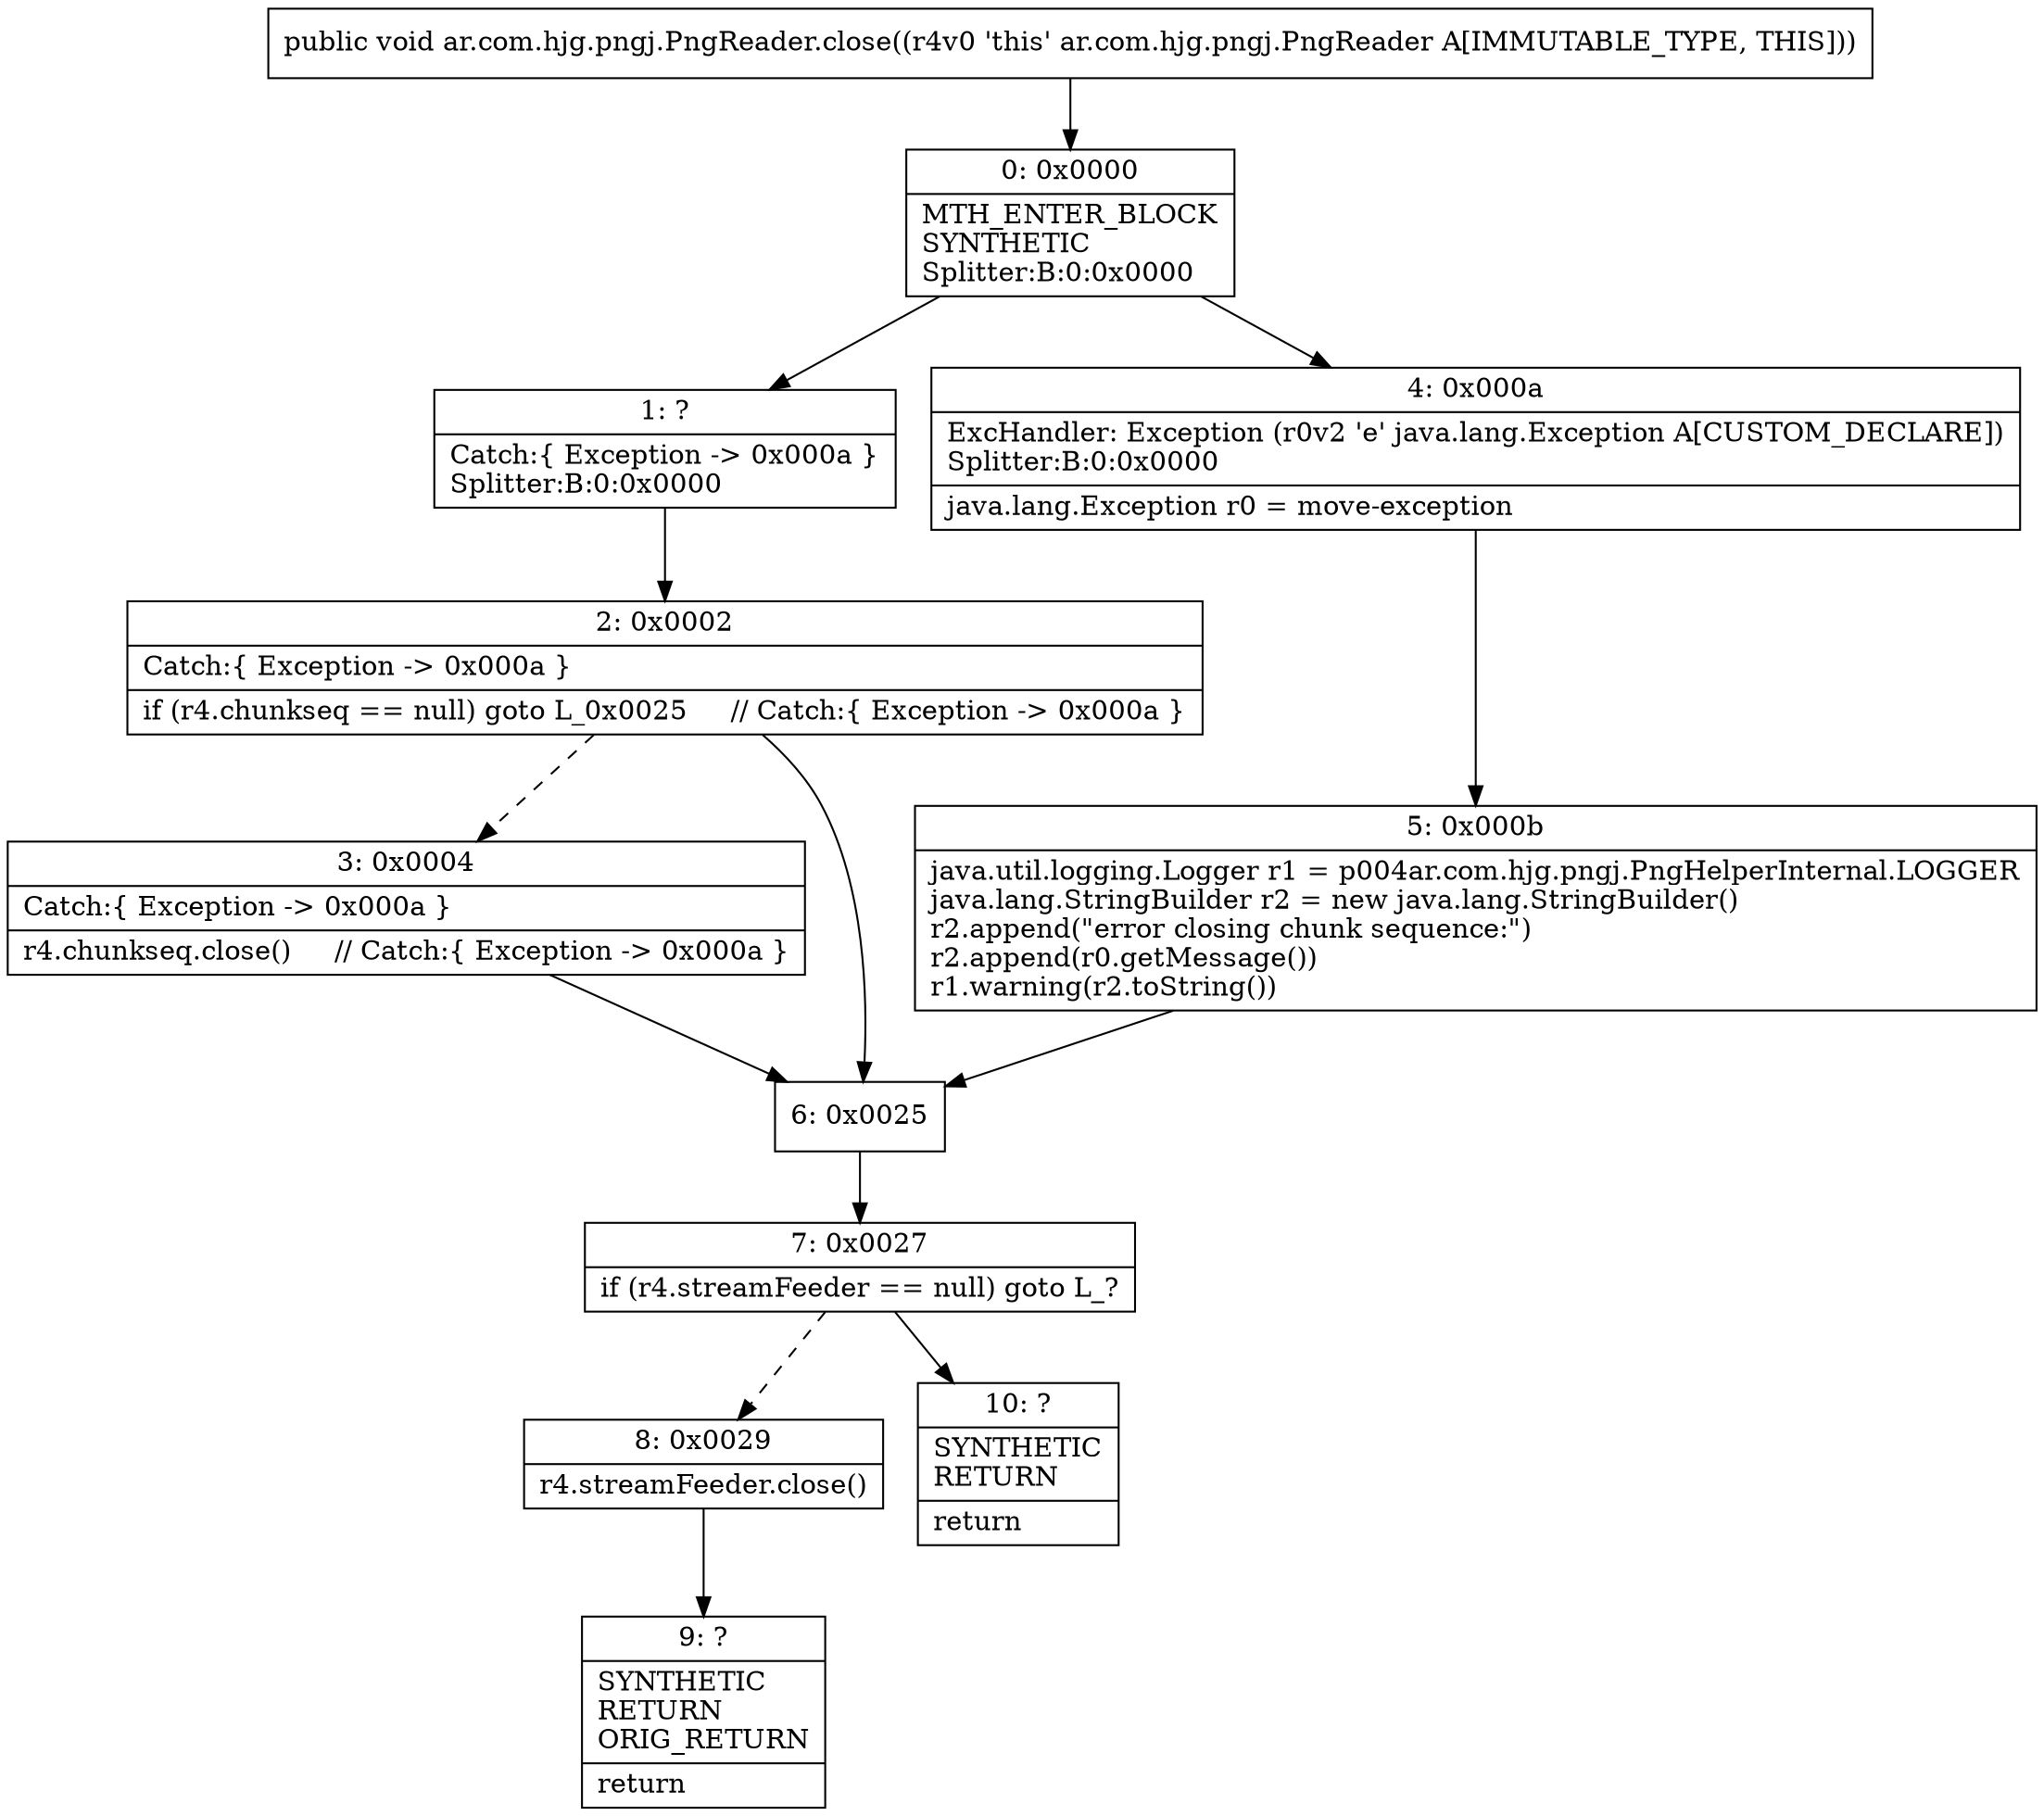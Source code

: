 digraph "CFG forar.com.hjg.pngj.PngReader.close()V" {
Node_0 [shape=record,label="{0\:\ 0x0000|MTH_ENTER_BLOCK\lSYNTHETIC\lSplitter:B:0:0x0000\l}"];
Node_1 [shape=record,label="{1\:\ ?|Catch:\{ Exception \-\> 0x000a \}\lSplitter:B:0:0x0000\l}"];
Node_2 [shape=record,label="{2\:\ 0x0002|Catch:\{ Exception \-\> 0x000a \}\l|if (r4.chunkseq == null) goto L_0x0025     \/\/ Catch:\{ Exception \-\> 0x000a \}\l}"];
Node_3 [shape=record,label="{3\:\ 0x0004|Catch:\{ Exception \-\> 0x000a \}\l|r4.chunkseq.close()     \/\/ Catch:\{ Exception \-\> 0x000a \}\l}"];
Node_4 [shape=record,label="{4\:\ 0x000a|ExcHandler: Exception (r0v2 'e' java.lang.Exception A[CUSTOM_DECLARE])\lSplitter:B:0:0x0000\l|java.lang.Exception r0 = move\-exception\l}"];
Node_5 [shape=record,label="{5\:\ 0x000b|java.util.logging.Logger r1 = p004ar.com.hjg.pngj.PngHelperInternal.LOGGER\ljava.lang.StringBuilder r2 = new java.lang.StringBuilder()\lr2.append(\"error closing chunk sequence:\")\lr2.append(r0.getMessage())\lr1.warning(r2.toString())\l}"];
Node_6 [shape=record,label="{6\:\ 0x0025}"];
Node_7 [shape=record,label="{7\:\ 0x0027|if (r4.streamFeeder == null) goto L_?\l}"];
Node_8 [shape=record,label="{8\:\ 0x0029|r4.streamFeeder.close()\l}"];
Node_9 [shape=record,label="{9\:\ ?|SYNTHETIC\lRETURN\lORIG_RETURN\l|return\l}"];
Node_10 [shape=record,label="{10\:\ ?|SYNTHETIC\lRETURN\l|return\l}"];
MethodNode[shape=record,label="{public void ar.com.hjg.pngj.PngReader.close((r4v0 'this' ar.com.hjg.pngj.PngReader A[IMMUTABLE_TYPE, THIS])) }"];
MethodNode -> Node_0;
Node_0 -> Node_1;
Node_0 -> Node_4;
Node_1 -> Node_2;
Node_2 -> Node_3[style=dashed];
Node_2 -> Node_6;
Node_3 -> Node_6;
Node_4 -> Node_5;
Node_5 -> Node_6;
Node_6 -> Node_7;
Node_7 -> Node_8[style=dashed];
Node_7 -> Node_10;
Node_8 -> Node_9;
}


